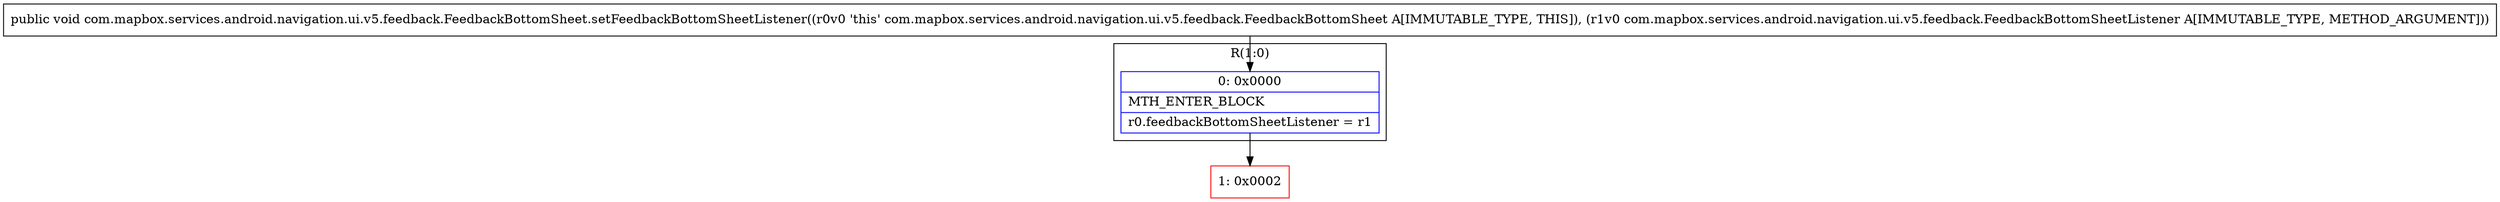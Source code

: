digraph "CFG forcom.mapbox.services.android.navigation.ui.v5.feedback.FeedbackBottomSheet.setFeedbackBottomSheetListener(Lcom\/mapbox\/services\/android\/navigation\/ui\/v5\/feedback\/FeedbackBottomSheetListener;)V" {
subgraph cluster_Region_1157740305 {
label = "R(1:0)";
node [shape=record,color=blue];
Node_0 [shape=record,label="{0\:\ 0x0000|MTH_ENTER_BLOCK\l|r0.feedbackBottomSheetListener = r1\l}"];
}
Node_1 [shape=record,color=red,label="{1\:\ 0x0002}"];
MethodNode[shape=record,label="{public void com.mapbox.services.android.navigation.ui.v5.feedback.FeedbackBottomSheet.setFeedbackBottomSheetListener((r0v0 'this' com.mapbox.services.android.navigation.ui.v5.feedback.FeedbackBottomSheet A[IMMUTABLE_TYPE, THIS]), (r1v0 com.mapbox.services.android.navigation.ui.v5.feedback.FeedbackBottomSheetListener A[IMMUTABLE_TYPE, METHOD_ARGUMENT])) }"];
MethodNode -> Node_0;
Node_0 -> Node_1;
}

